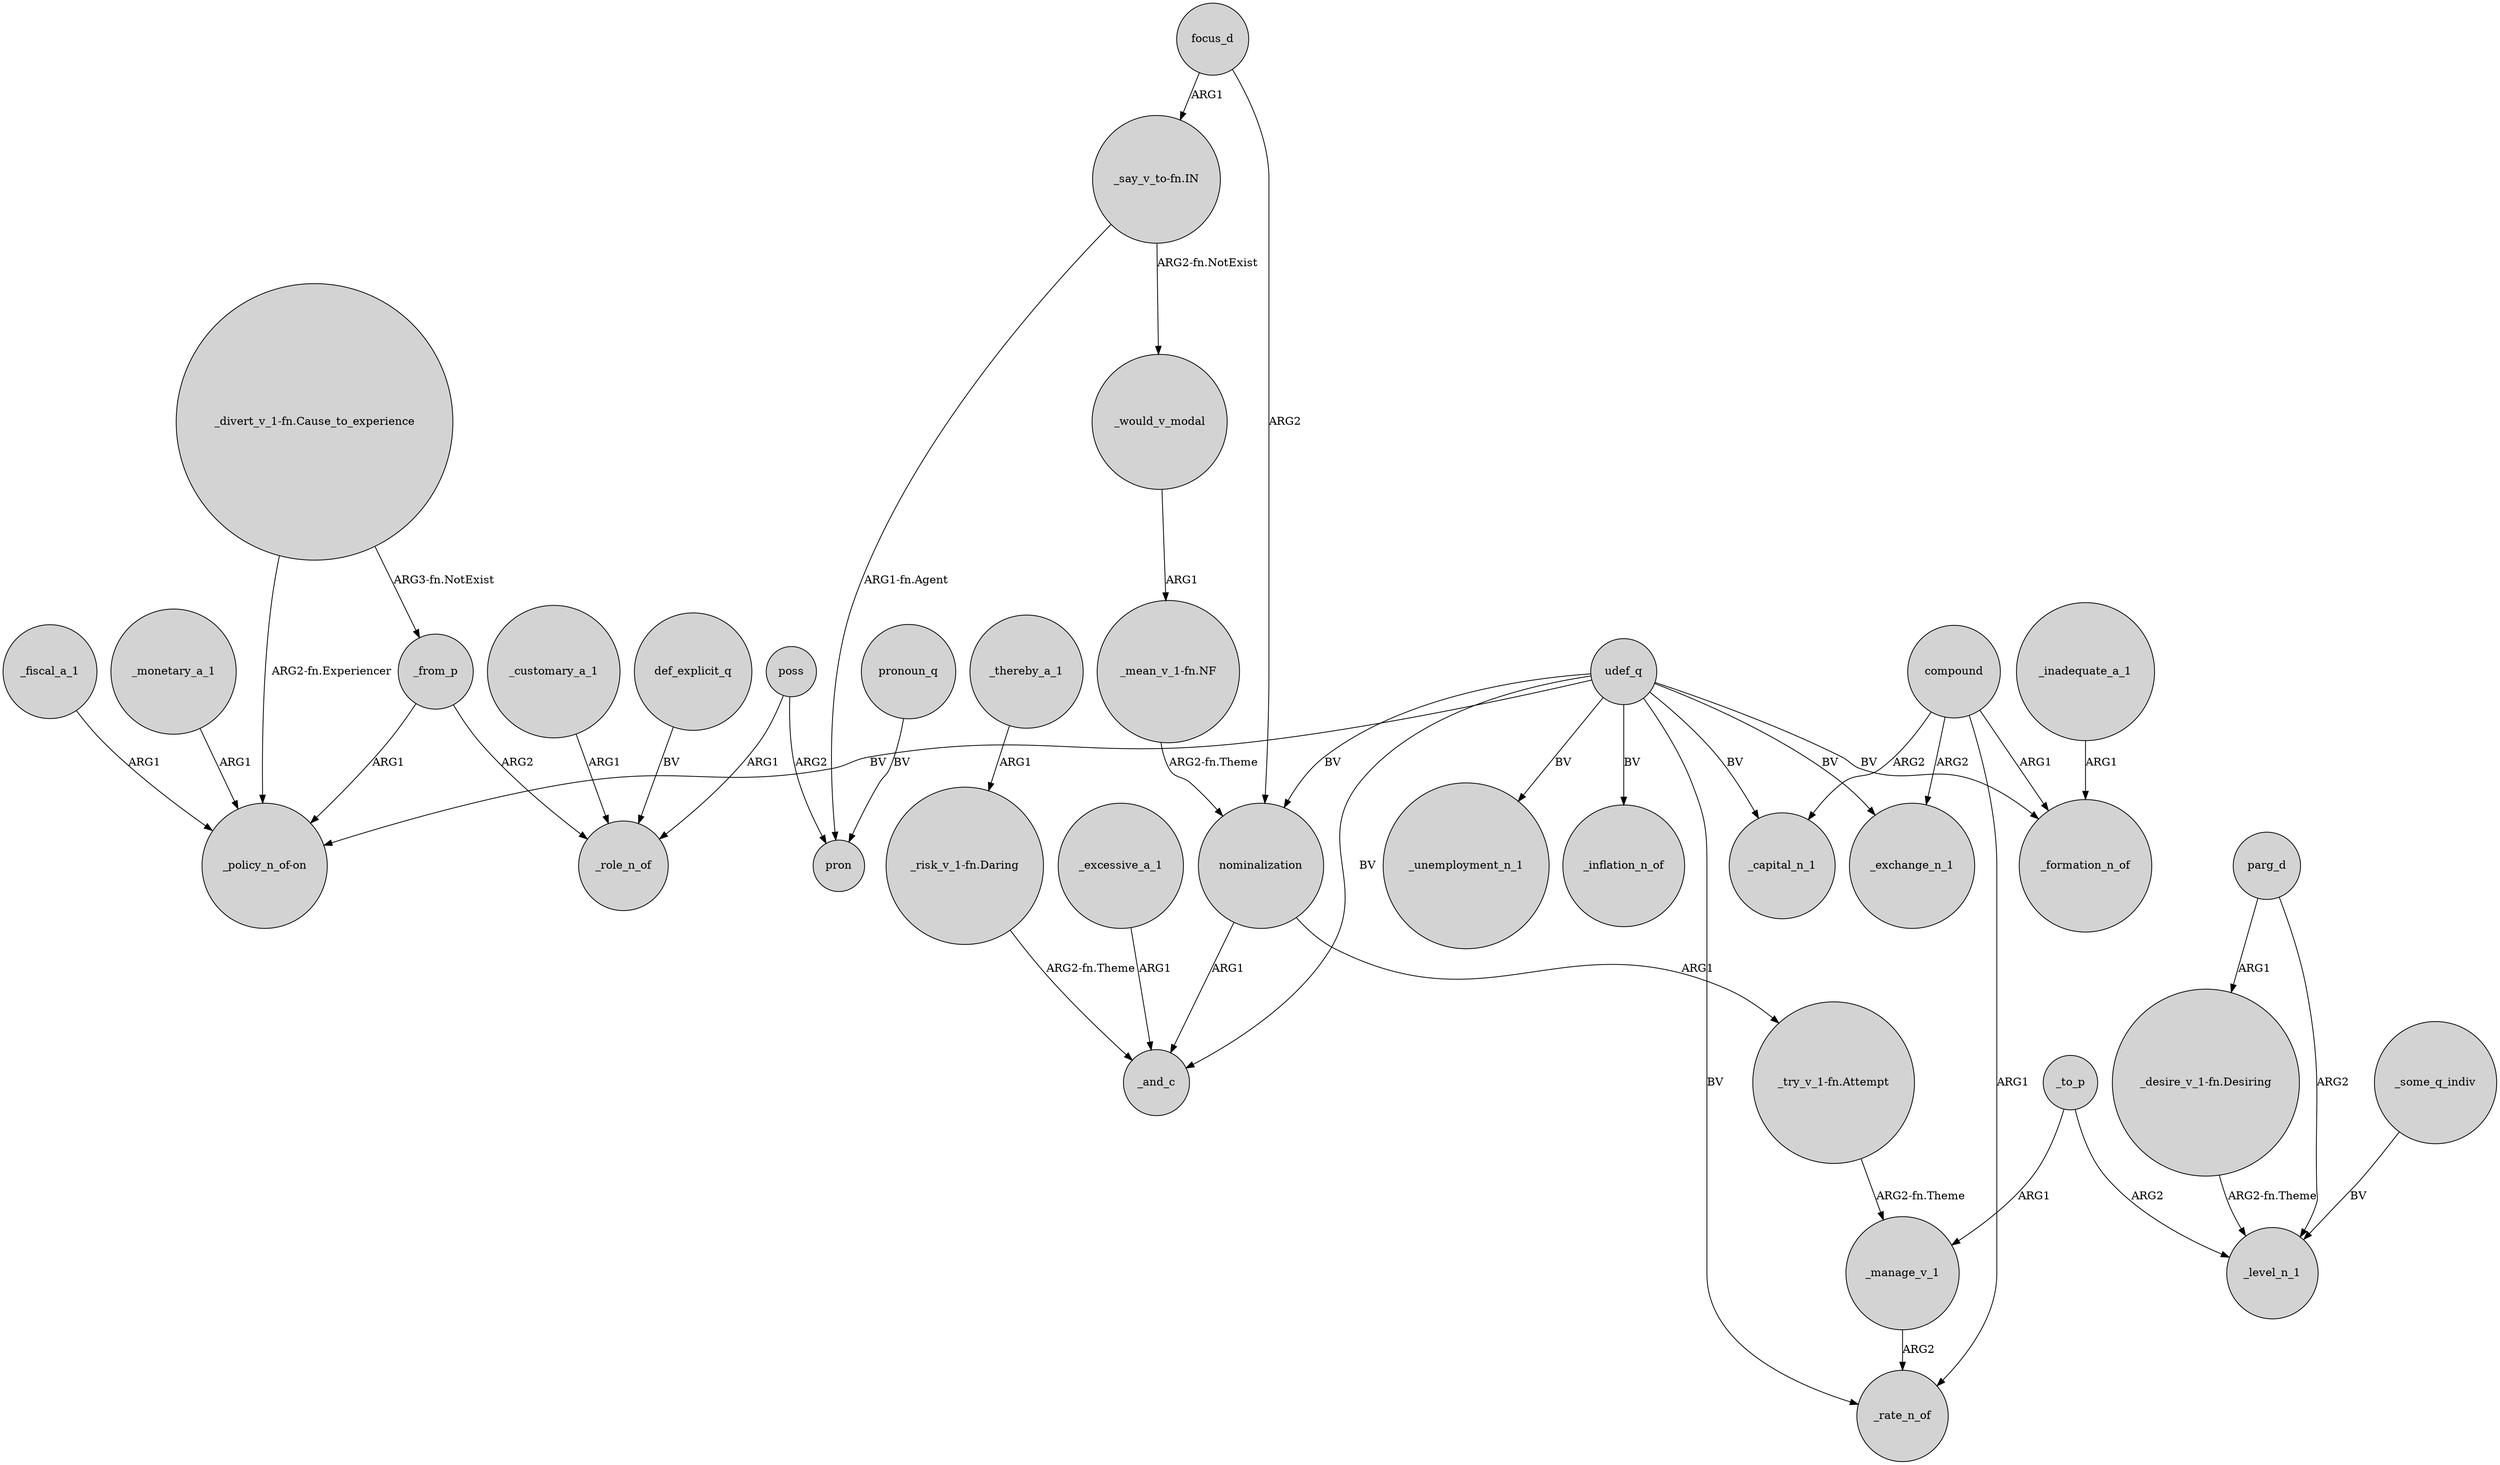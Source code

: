 digraph {
	node [shape=circle style=filled]
	_to_p -> _manage_v_1 [label=ARG1]
	_fiscal_a_1 -> "_policy_n_of-on" [label=ARG1]
	_from_p -> "_policy_n_of-on" [label=ARG1]
	udef_q -> _inflation_n_of [label=BV]
	compound -> _capital_n_1 [label=ARG2]
	poss -> pron [label=ARG2]
	parg_d -> _level_n_1 [label=ARG2]
	"_desire_v_1-fn.Desiring" -> _level_n_1 [label="ARG2-fn.Theme"]
	_customary_a_1 -> _role_n_of [label=ARG1]
	nominalization -> _and_c [label=ARG1]
	_manage_v_1 -> _rate_n_of [label=ARG2]
	"_divert_v_1-fn.Cause_to_experience" -> "_policy_n_of-on" [label="ARG2-fn.Experiencer"]
	compound -> _rate_n_of [label=ARG1]
	_from_p -> _role_n_of [label=ARG2]
	udef_q -> _rate_n_of [label=BV]
	_excessive_a_1 -> _and_c [label=ARG1]
	udef_q -> "_policy_n_of-on" [label=BV]
	"_say_v_to-fn.IN" -> _would_v_modal [label="ARG2-fn.NotExist"]
	compound -> _exchange_n_1 [label=ARG2]
	poss -> _role_n_of [label=ARG1]
	focus_d -> nominalization [label=ARG2]
	udef_q -> _unemployment_n_1 [label=BV]
	"_risk_v_1-fn.Daring" -> _and_c [label="ARG2-fn.Theme"]
	pronoun_q -> pron [label=BV]
	udef_q -> _formation_n_of [label=BV]
	"_mean_v_1-fn.NF" -> nominalization [label="ARG2-fn.Theme"]
	_some_q_indiv -> _level_n_1 [label=BV]
	"_divert_v_1-fn.Cause_to_experience" -> _from_p [label="ARG3-fn.NotExist"]
	compound -> _formation_n_of [label=ARG1]
	_would_v_modal -> "_mean_v_1-fn.NF" [label=ARG1]
	udef_q -> nominalization [label=BV]
	_monetary_a_1 -> "_policy_n_of-on" [label=ARG1]
	"_try_v_1-fn.Attempt" -> _manage_v_1 [label="ARG2-fn.Theme"]
	"_say_v_to-fn.IN" -> pron [label="ARG1-fn.Agent"]
	parg_d -> "_desire_v_1-fn.Desiring" [label=ARG1]
	def_explicit_q -> _role_n_of [label=BV]
	_inadequate_a_1 -> _formation_n_of [label=ARG1]
	udef_q -> _exchange_n_1 [label=BV]
	nominalization -> "_try_v_1-fn.Attempt" [label=ARG1]
	_thereby_a_1 -> "_risk_v_1-fn.Daring" [label=ARG1]
	udef_q -> _and_c [label=BV]
	_to_p -> _level_n_1 [label=ARG2]
	focus_d -> "_say_v_to-fn.IN" [label=ARG1]
	udef_q -> _capital_n_1 [label=BV]
}
